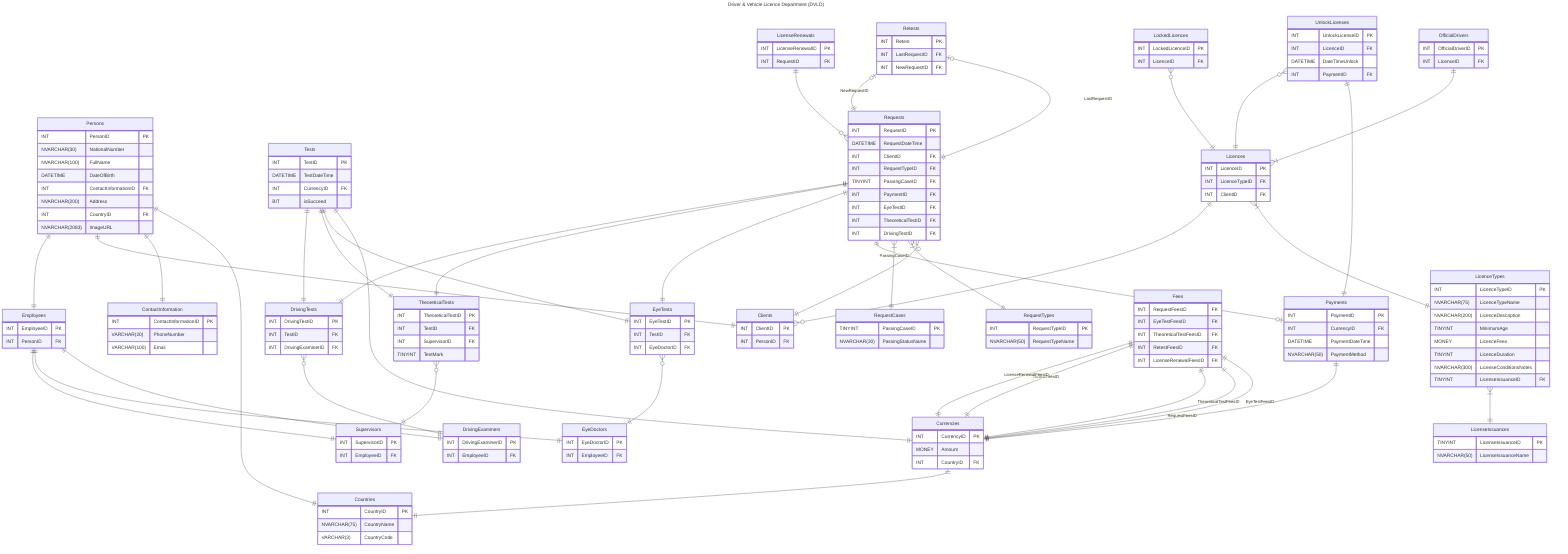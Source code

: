 ---
title: Driver & Vehicle Licence Department (DVLD)
---
erDiagram
    Persons {
        INT PersonID PK
        NVARCHAR(30) NationalNumber
        NVARCHAR(100) FullName
        DATETIME DateOfBirth
        INT ContactInformationID FK
        NVARCHAR(200) Address
        INT CountryID FK
        NVARCHAR(2083) ImageURL
    }
    Countries {
        INT CountryID PK
        NVARCHAR(75) CountryName
        VARCHAR(3) CountryCode
    }
    ContactInformation {
        INT ContactInformationID PK
        VARCHAR(20) PhoneNumber
        VARCHAR(100) Email
    }
    Clients {
        INT ClientID PK
        INT PersonID FK
    }
    Employees {
        INT EmployeeID PK
        INT PersonID FK
    }
    DrivingExaminers {
        INT DrivingExaminerID PK
        INT EmployeeID FK
    }
    EyeDoctors {
        INT EyeDoctorID PK
        INT EmployeeID FK
    }
    Supervisors {
        INT SupervisorID PK
        INT EmployeeID FK
    }
    Currencies {
        INT CurrencyID PK
        MONEY Amount
        INT CountryID FK
    }
    Tests {
        INT TestID PK
        DATETIME TestDateTime
        INT CurrencyID FK
        BIT isSucceed
    }
    EyeTests {
        INT EyeTestID PK
        INT TestID FK
        INT EyeDoctorID FK
    }
    TheoreticalTests {
        INT TheoreticalTestID PK
        INT TestID FK
        INT SupervisorID FK
        TINYINT TestMark
    }
    DrivingTests {
        INT DrivingTestID PK
        INT TestID FK
        INT DrivingExaminerID FK
    }
    Requests {
        INT RequestID PK
        DATETIME RequestDateTime
        INT ClientID FK
        INT RequestTypeID FK
        TINYINT PassingCaseID FK
        INT PaymentID FK
        INT EyeTestID FK
        INT TheoreticalTestID FK
        INT DrivingTestID FK
    }
    RequestTypes {
        INT RequestTypeID PK
        NVARCHAR(50) RequestTypeName
    }
    RequestCases {
        TINYINT PassingCaseID PK
        NVARCHAR(20) PassingStatusName
    }
    Payments {
        INT PaymentID PK
        INT CurrencyID FK
        DATETIME PaymentDateTime
        NVARCHAR(50) PaymentMethod
    }
    Licences {
        INT LicenceID PK
        INT LicenceTypeID FK
        INT ClientID FK
    }
    LicenceTypes {
        INT LicenceTypeID PK
        NVARCHAR(75) LicenceTypeName
        NVARCHAR(200) LicenceDescription
        TINYINT MinimumAge
        MONEY LicenceFees
        TINYINT LicenceDuration
        NVARCHAR(300) LicenseConditionsNotes
        TINYINT LicenseIssuanceID FK
    }
    LicenseIssuances {
        TINYINT LicenseIssuanceID PK
        NVARCHAR(50) LicenseIssuanceName
    }
    Retests {
        INT Retest PK
        INT LastRequestID FK
        INT NewRequestID FK
    }
    OfficialDrivers {
        INT OfficialDriverID PK
        INT LicenceID FK
    }
    LicenseRenewals {
        INT LicenseRenewalID PK
        INT RequestID FK
    }
    LockedLicences {
        INT LockedLicenceID PK
        INT LicenceID FK
    }
    UnlockLicenses {
        INT UnlockLicenseID PK
        INT LicenceID FK
        DATETIME DateTimeUnlock
        INT PaymentID FK
    }
    Fees {
        INT RequestFeesID FK
        INT EyeTestFeesID FK
        INT TheoreticalTestFeesID FK
        INT RetestFeesID FK
        INT LicenseRenewalFeesID FK
    }

    Persons ||--|| Countries: ""
    Persons ||--|| ContactInformation: ""
    Persons ||--|| Clients: ""
    Persons ||--|| Employees: ""
    Employees ||--|| DrivingExaminers: ""
    Employees ||--|| EyeDoctors: ""
    Employees ||--|| Supervisors: ""
    Tests ||--|| Currencies: ""
    Currencies ||--|| Countries: ""
    Tests ||--|| EyeTests: ""
    EyeTests }o--|| EyeDoctors: ""
    Tests ||--|| TheoreticalTests: ""
    TheoreticalTests }o--|| Supervisors: ""
    Tests ||--|| DrivingTests: ""
    DrivingTests }o--|| DrivingExaminers: ""
    Requests }o--|| Clients: ""
    Requests }|--|| RequestTypes: ""
    Requests }|--|| RequestCases: "PassingCaseID"
    Payments ||--|| Currencies: ""
    Requests ||--o| Payments: ""
    Requests ||--|| EyeTests: ""
    Requests ||--|| TheoreticalTests: ""
    Requests ||--|| DrivingTests: ""
    Licences }|--|| LicenceTypes: ""
    Licences ||--o{ Clients: ""
    LicenceTypes }|--|| LicenseIssuances: ""
    Retests |o--|| Requests: "LastRequestID"
    Retests |o--|| Requests: "NewRequestID"
    OfficialDrivers ||--|{ Licences: ""
    LicenseRenewals ||--o{ Requests: ""
    LockedLicences }o--|| Licences: ""
    UnlockLicenses ||--|| Payments: ""
    UnlockLicenses }o--|| Licences: ""
    Fees ||--|| Currencies: "RequestFeesID"
    Fees ||--|| Currencies: "EyeTestFeesID"
    Fees ||--|| Currencies: "TheoreticalTestFeesID"
    Fees ||--|| Currencies: "RetestFeesID"
    Fees ||--|| Currencies: "LicenseRenewalFeesID"
